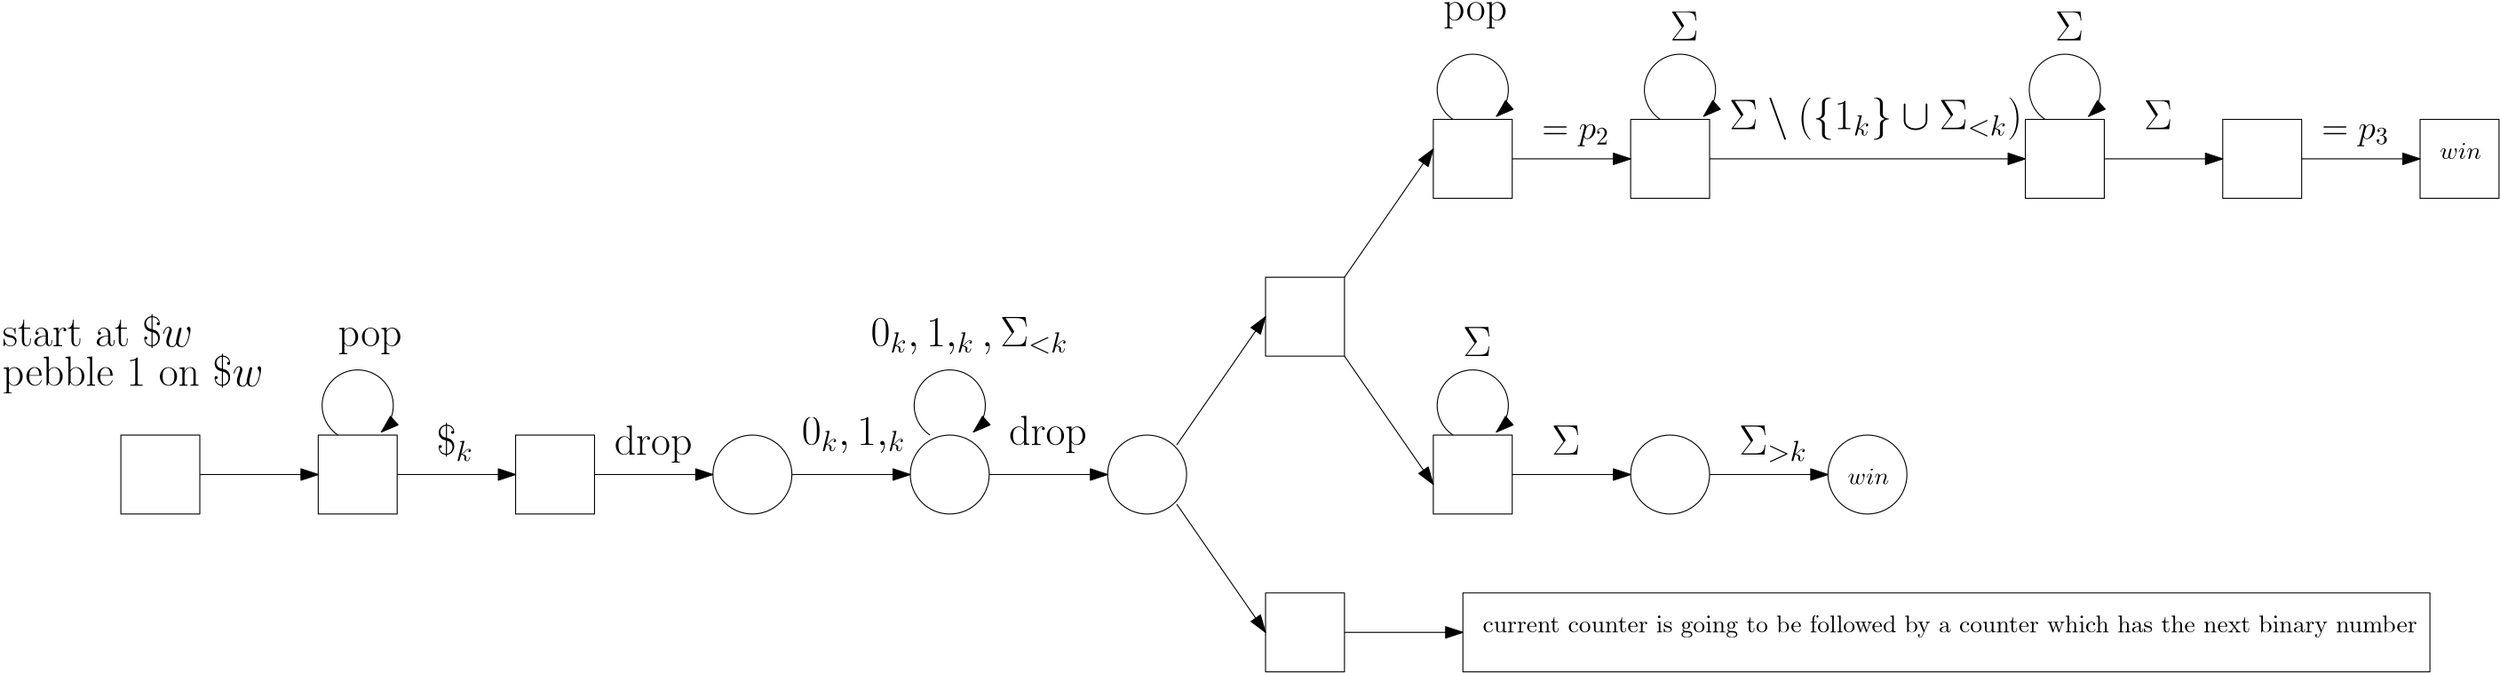 <?xml version="1.0"?>
<!DOCTYPE ipe SYSTEM "ipe.dtd">
<ipe version="70218" creator="Ipe 7.2.23">
<info created="D:20220425101751" modified="D:20220427153136"/>
<ipestyle name="basic">
<symbol name="arrow/arc(spx)">
<path stroke="sym-stroke" fill="sym-stroke" pen="sym-pen">
0 0 m
-1 0.333 l
-1 -0.333 l
h
</path>
</symbol>
<symbol name="arrow/farc(spx)">
<path stroke="sym-stroke" fill="white" pen="sym-pen">
0 0 m
-1 0.333 l
-1 -0.333 l
h
</path>
</symbol>
<symbol name="arrow/ptarc(spx)">
<path stroke="sym-stroke" fill="sym-stroke" pen="sym-pen">
0 0 m
-1 0.333 l
-0.8 0 l
-1 -0.333 l
h
</path>
</symbol>
<symbol name="arrow/fptarc(spx)">
<path stroke="sym-stroke" fill="white" pen="sym-pen">
0 0 m
-1 0.333 l
-0.8 0 l
-1 -0.333 l
h
</path>
</symbol>
<symbol name="mark/circle(sx)" transformations="translations">
<path fill="sym-stroke">
0.6 0 0 0.6 0 0 e
0.4 0 0 0.4 0 0 e
</path>
</symbol>
<symbol name="mark/disk(sx)" transformations="translations">
<path fill="sym-stroke">
0.6 0 0 0.6 0 0 e
</path>
</symbol>
<symbol name="mark/fdisk(sfx)" transformations="translations">
<group>
<path fill="sym-fill">
0.5 0 0 0.5 0 0 e
</path>
<path fill="sym-stroke" fillrule="eofill">
0.6 0 0 0.6 0 0 e
0.4 0 0 0.4 0 0 e
</path>
</group>
</symbol>
<symbol name="mark/box(sx)" transformations="translations">
<path fill="sym-stroke" fillrule="eofill">
-0.6 -0.6 m
0.6 -0.6 l
0.6 0.6 l
-0.6 0.6 l
h
-0.4 -0.4 m
0.4 -0.4 l
0.4 0.4 l
-0.4 0.4 l
h
</path>
</symbol>
<symbol name="mark/square(sx)" transformations="translations">
<path fill="sym-stroke">
-0.6 -0.6 m
0.6 -0.6 l
0.6 0.6 l
-0.6 0.6 l
h
</path>
</symbol>
<symbol name="mark/fsquare(sfx)" transformations="translations">
<group>
<path fill="sym-fill">
-0.5 -0.5 m
0.5 -0.5 l
0.5 0.5 l
-0.5 0.5 l
h
</path>
<path fill="sym-stroke" fillrule="eofill">
-0.6 -0.6 m
0.6 -0.6 l
0.6 0.6 l
-0.6 0.6 l
h
-0.4 -0.4 m
0.4 -0.4 l
0.4 0.4 l
-0.4 0.4 l
h
</path>
</group>
</symbol>
<symbol name="mark/cross(sx)" transformations="translations">
<group>
<path fill="sym-stroke">
-0.43 -0.57 m
0.57 0.43 l
0.43 0.57 l
-0.57 -0.43 l
h
</path>
<path fill="sym-stroke">
-0.43 0.57 m
0.57 -0.43 l
0.43 -0.57 l
-0.57 0.43 l
h
</path>
</group>
</symbol>
<symbol name="arrow/fnormal(spx)">
<path stroke="sym-stroke" fill="white" pen="sym-pen">
0 0 m
-1 0.333 l
-1 -0.333 l
h
</path>
</symbol>
<symbol name="arrow/pointed(spx)">
<path stroke="sym-stroke" fill="sym-stroke" pen="sym-pen">
0 0 m
-1 0.333 l
-0.8 0 l
-1 -0.333 l
h
</path>
</symbol>
<symbol name="arrow/fpointed(spx)">
<path stroke="sym-stroke" fill="white" pen="sym-pen">
0 0 m
-1 0.333 l
-0.8 0 l
-1 -0.333 l
h
</path>
</symbol>
<symbol name="arrow/linear(spx)">
<path stroke="sym-stroke" pen="sym-pen">
-1 0.333 m
0 0 l
-1 -0.333 l
</path>
</symbol>
<symbol name="arrow/fdouble(spx)">
<path stroke="sym-stroke" fill="white" pen="sym-pen">
0 0 m
-1 0.333 l
-1 -0.333 l
h
-1 0 m
-2 0.333 l
-2 -0.333 l
h
</path>
</symbol>
<symbol name="arrow/double(spx)">
<path stroke="sym-stroke" fill="sym-stroke" pen="sym-pen">
0 0 m
-1 0.333 l
-1 -0.333 l
h
-1 0 m
-2 0.333 l
-2 -0.333 l
h
</path>
</symbol>
<symbol name="arrow/mid-normal(spx)">
<path stroke="sym-stroke" fill="sym-stroke" pen="sym-pen">
0.5 0 m
-0.5 0.333 l
-0.5 -0.333 l
h
</path>
</symbol>
<symbol name="arrow/mid-fnormal(spx)">
<path stroke="sym-stroke" fill="white" pen="sym-pen">
0.5 0 m
-0.5 0.333 l
-0.5 -0.333 l
h
</path>
</symbol>
<symbol name="arrow/mid-pointed(spx)">
<path stroke="sym-stroke" fill="sym-stroke" pen="sym-pen">
0.5 0 m
-0.5 0.333 l
-0.3 0 l
-0.5 -0.333 l
h
</path>
</symbol>
<symbol name="arrow/mid-fpointed(spx)">
<path stroke="sym-stroke" fill="white" pen="sym-pen">
0.5 0 m
-0.5 0.333 l
-0.3 0 l
-0.5 -0.333 l
h
</path>
</symbol>
<symbol name="arrow/mid-double(spx)">
<path stroke="sym-stroke" fill="sym-stroke" pen="sym-pen">
1 0 m
0 0.333 l
0 -0.333 l
h
0 0 m
-1 0.333 l
-1 -0.333 l
h
</path>
</symbol>
<symbol name="arrow/mid-fdouble(spx)">
<path stroke="sym-stroke" fill="white" pen="sym-pen">
1 0 m
0 0.333 l
0 -0.333 l
h
0 0 m
-1 0.333 l
-1 -0.333 l
h
</path>
</symbol>
<anglesize name="22.5 deg" value="22.5"/>
<anglesize name="30 deg" value="30"/>
<anglesize name="45 deg" value="45"/>
<anglesize name="60 deg" value="60"/>
<anglesize name="90 deg" value="90"/>
<arrowsize name="large" value="10"/>
<arrowsize name="small" value="5"/>
<arrowsize name="tiny" value="3"/>
<color name="blue" value="0 0 1"/>
<color name="brown" value="0.647 0.165 0.165"/>
<color name="darkblue" value="0 0 0.545"/>
<color name="darkcyan" value="0 0.545 0.545"/>
<color name="darkgray" value="0.663"/>
<color name="darkgreen" value="0 0.392 0"/>
<color name="darkmagenta" value="0.545 0 0.545"/>
<color name="darkorange" value="1 0.549 0"/>
<color name="darkred" value="0.545 0 0"/>
<color name="gold" value="1 0.843 0"/>
<color name="gray" value="0.745"/>
<color name="green" value="0 1 0"/>
<color name="lightblue" value="0.678 0.847 0.902"/>
<color name="lightcyan" value="0.878 1 1"/>
<color name="lightgray" value="0.827"/>
<color name="lightgreen" value="0.565 0.933 0.565"/>
<color name="lightyellow" value="1 1 0.878"/>
<color name="navy" value="0 0 0.502"/>
<color name="orange" value="1 0.647 0"/>
<color name="pink" value="1 0.753 0.796"/>
<color name="purple" value="0.627 0.125 0.941"/>
<color name="red" value="1 0 0"/>
<color name="seagreen" value="0.18 0.545 0.341"/>
<color name="turquoise" value="0.251 0.878 0.816"/>
<color name="violet" value="0.933 0.51 0.933"/>
<color name="yellow" value="1 1 0"/>
<dashstyle name="dash dot dotted" value="[4 2 1 2 1 2] 0"/>
<dashstyle name="dash dotted" value="[4 2 1 2] 0"/>
<dashstyle name="dashed" value="[4] 0"/>
<dashstyle name="dotted" value="[1 3] 0"/>
<gridsize name="10 pts (~3.5 mm)" value="10"/>
<gridsize name="14 pts (~5 mm)" value="14"/>
<gridsize name="16 pts (~6 mm)" value="16"/>
<gridsize name="20 pts (~7 mm)" value="20"/>
<gridsize name="28 pts (~10 mm)" value="28"/>
<gridsize name="32 pts (~12 mm)" value="32"/>
<gridsize name="4 pts" value="4"/>
<gridsize name="56 pts (~20 mm)" value="56"/>
<gridsize name="8 pts (~3 mm)" value="8"/>
<opacity name="10%" value="0.1"/>
<opacity name="30%" value="0.3"/>
<opacity name="50%" value="0.5"/>
<opacity name="75%" value="0.75"/>
<pen name="fat" value="1.2"/>
<pen name="heavier" value="0.8"/>
<pen name="ultrafat" value="2"/>
<symbolsize name="large" value="5"/>
<symbolsize name="small" value="2"/>
<symbolsize name="tiny" value="1.1"/>
<textsize name="Huge" value="\Huge"/>
<textsize name="LARGE" value="\LARGE"/>
<textsize name="Large" value="\Large"/>
<textsize name="footnote" value="\footnotesize"/>
<textsize name="huge" value="\huge"/>
<textsize name="large" value="\large"/>
<textsize name="small" value="\small"/>
<textsize name="tiny" value="\tiny"/>
<textstyle name="center" begin="\begin{center}" end="\end{center}"/>
<textstyle name="item" begin="\begin{itemize}\item{}" end="\end{itemize}"/>
<textstyle name="itemize" begin="\begin{itemize}" end="\end{itemize}"/>
<tiling name="falling" angle="-60" step="4" width="1"/>
<tiling name="rising" angle="30" step="4" width="1"/>
</ipestyle>
<page>
<layer name="alpha"/>
<view layers="alpha" active="alpha"/>
<path layer="alpha" stroke="black">
64 784 m
64 752 l
96 752 l
96 784 l
h
</path>
<path stroke="black" arrow="normal/normal">
96 768 m
144 768 l
</path>
<text matrix="1 0 0 1 -32 4" transformations="translations" pos="48 816" stroke="black" type="label" width="77.166" height="12.897" depth="0.94" valign="baseline" size="LARGE">start at $\$w$</text>
<text matrix="1 0 0 1 -32 4" transformations="translations" pos="48 800" stroke="black" type="label" width="105.708" height="12.895" depth="3.35" valign="baseline" size="LARGE">pebble $1$ on $\$w$</text>
<text matrix="1 0 0 1 360 364" transformations="translations" pos="280 540" stroke="black" type="label" width="27.44" height="6.176" depth="2.79" valign="baseline" size="Large" style="math">=p_2</text>
<path matrix="1 0 0 1 464 64" stroke="black">
64 784 m
64 752 l
96 752 l
96 784 l
h
</path>
<path matrix="1 0 0 1 452 132" stroke="black" arrow="normal/normal">
152 780 m
14.4222 0 0 -14.4222 160 792 169.582 781.221 a
</path>
<path matrix="1 0 0 1 612 128" stroke="black">
64 784 m
64 752 l
96 752 l
96 784 l
h
</path>
<path matrix="1 0 0 1 772 128" stroke="black">
64 784 m
64 752 l
96 752 l
96 784 l
h
</path>
<path matrix="1 0 0 1 536 132" stroke="black" arrow="normal/normal">
152 780 m
14.4222 0 0 -14.4222 160 792 169.582 781.221 a
</path>
<path matrix="1 0 0 1 852 128" stroke="black">
64 784 m
64 752 l
96 752 l
96 784 l
h
</path>
<text matrix="1 0 0 1 596 272" transformations="translations" pos="408 624" stroke="black" type="label" width="16.813" height="6.571" depth="0" valign="baseline" style="math">win</text>
<path matrix="1 0 0 1 932 128" stroke="black">
64 784 m
64 752 l
96 752 l
96 784 l
h
</path>
<path matrix="1 0 0 1 304 -64" stroke="black" arrow="normal/normal">
256 768 m
304 768 l
</path>
<path matrix="1 0 0 1 692 128" stroke="black" arrow="normal/normal">
256 768 m
304 768 l
</path>
<path matrix="1 0 0 1 612 128" stroke="black" arrow="normal/normal">
256 768 m
304 768 l
</path>
<text matrix="1 0 0 1 460 128" transformations="translations" pos="232 816" stroke="black" type="label" width="11.493" height="11.761" depth="0" valign="baseline" size="LARGE" style="math">\Sigma</text>
<path matrix="1 0 0 1 160 0" stroke="black">
64 784 m
64 752 l
96 752 l
96 784 l
h
</path>
<path matrix="1 0 0 1 80 0" stroke="black" arrow="normal/normal">
96 768 m
144 768 l
</path>
<path matrix="1 0 0 1 160 0" stroke="black" arrow="normal/normal">
96 768 m
144 768 l
</path>
<path matrix="1 0 0 1 16 -64" stroke="black">
16 0 0 16 304 832 e
</path>
<path matrix="1 0 0 1 16 -64" stroke="black">
16 0 0 16 384 832 e
</path>
<text matrix="1 0 0 1 16 -64" transformations="translations" pos="248 840" stroke="black" type="label" width="31.581" height="11.954" depth="3.35" valign="baseline" size="LARGE">drop</text>
<text matrix="1 0 0 1 -88 140" transformations="translations" pos="280 636" stroke="black" type="label" width="14.883" height="12.898" depth="2.58" valign="baseline" size="LARGE" style="math">\$_k</text>
<path matrix="1 0 0 1 240 0" stroke="black" arrow="normal/normal">
96 768 m
144 768 l
</path>
<path matrix="1 0 0 1 320 0" stroke="black" arrow="normal/normal">
96 768 m
144 768 l
</path>
<path matrix="1 0 0 1 240 4" stroke="black" arrow="normal/normal">
152 780 m
14.4222 0 0 -14.4222 160 792 169.582 781.221 a
</path>
<text matrix="1 0 0 1 120 144" transformations="translations" pos="248 676" stroke="black" type="label" width="80.006" height="11.759" depth="3.35" valign="baseline" size="LARGE" style="math">0_k, 1,_k, \Sigma_{&lt;k}</text>
<path matrix="1 0 0 1 80 0" stroke="black">
448 720 m
448 688 l
480 688 l
480 720 l
h
</path>
<path matrix="1 0 0 1 80 0" stroke="black">
64 784 m
64 752 l
96 752 l
96 784 l
h
</path>
<path matrix="1 0 0 1 0 4" stroke="black" arrow="normal/normal">
152 780 m
14.4222 0 0 -14.4222 160 792 169.582 781.221 a
</path>
<text matrix="1 0 0 1 -96 144" transformations="translations" pos="248 676" stroke="black" type="label" width="25.934" height="7.41" depth="3.35" valign="baseline" size="LARGE">pop</text>
<text matrix="1 0 0 1 176 -60" transformations="translations" pos="248 840" stroke="black" type="label" width="31.581" height="11.954" depth="3.35" valign="baseline" size="LARGE">drop</text>
<text matrix="1 0 0 1 92 104" transformations="translations" pos="248 676" stroke="black" type="label" width="42" height="11.095" depth="3.35" valign="baseline" size="LARGE" style="math">0_k, 1,_k</text>
<path matrix="1 0 0 1 48 240" stroke="black">
16 0 0 16 432 528 e
</path>
<path matrix="1 0 0 1 48 240" stroke="black" arrow="normal/normal">
444 516 m
480 464 l
</path>
<path matrix="1 0 0 1 48 240" stroke="black" arrow="normal/normal">
444 540 m
480 592 l
</path>
<text matrix="1 0 0 1 72 260" transformations="translations" pos="544 444" stroke="black" type="label" width="379.134" height="6.926" depth="1.93" valign="baseline">current counter is going to be followed by a counter which has the next
binary number</text>
<path matrix="1 0 0 1 532 128" stroke="black" arrow="normal/normal">
96 768 m
144 768 l
</path>
<path matrix="1 0 0 1 532 128" stroke="black">
64 784 m
64 752 l
96 752 l
96 784 l
h
</path>
<text matrix="1 0 0 1 352 276" transformations="translations" pos="248 676" stroke="black" type="label" width="25.934" height="7.41" depth="3.35" valign="baseline" size="LARGE">pop</text>
<path matrix="1 0 0 1 692 132" stroke="black" arrow="normal/normal">
152 780 m
14.4222 0 0 -14.4222 160 792 169.582 781.221 a
</path>
<text matrix="1 0 0 1 616 128" transformations="translations" pos="232 816" stroke="black" type="label" width="11.493" height="11.761" depth="0" valign="baseline" size="LARGE" style="math">\Sigma</text>
<text matrix="1 0 0 1 652 92" transformations="translations" pos="232 816" stroke="black" type="label" width="11.493" height="11.761" depth="0" valign="baseline" size="LARGE" style="math">\Sigma</text>
<text matrix="1 0 0 1 676 364" transformations="translations" pos="280 540" stroke="black" type="label" width="27.44" height="6.176" depth="2.79" valign="baseline" size="Large" style="math">=p_3</text>
<path matrix="1 0 0 1 116 308" stroke="black" arrow="normal/normal">
444 540 m
480 592 l
</path>
<text matrix="1 0 0 1 -68 40" transformations="translations" pos="784 868" stroke="black" type="label" width="118.757" height="12.915" depth="4.3" valign="baseline" size="LARGE" style="math">\Sigma \setminus (\{ 1_k \} \cup \Sigma_{&lt;k})</text>
<path matrix="1 0 0 1 -80 0" stroke="black" arrow="normal/normal">
788 896 m
916 896 l
</path>
<path matrix="1 0 0 1 36 12" stroke="black" arrow="normal/normal">
524 804 m
560 752 l
</path>
<path matrix="1 0 0 1 -4 0" stroke="black">
612 720 m
612 688 l
1004 688 l
1004 720 l
h
</path>
<path matrix="1 0 0 1 452 4" stroke="black" arrow="normal/normal">
152 780 m
14.4222 0 0 -14.4222 160 792 169.582 781.221 a
</path>
<text matrix="1 0 0 1 412 -40" transformations="translations" pos="232 816" stroke="black" type="label" width="11.493" height="11.761" depth="0" valign="baseline" size="LARGE" style="math">\Sigma</text>
<text matrix="1 0 0 1 356 140" transformations="translations" pos="408 624" stroke="black" type="label" width="16.813" height="6.571" depth="0" valign="baseline" style="math">win</text>
<text matrix="1 0 0 1 376 0" transformations="translations" pos="232 816" stroke="black" type="label" width="11.493" height="11.761" depth="0" valign="baseline" size="LARGE" style="math">\Sigma</text>
<path matrix="1 0 0 1 532 0" stroke="black" arrow="normal/normal">
96 768 m
144 768 l
</path>
<path matrix="1 0 0 1 612 0" stroke="black" arrow="normal/normal">
96 768 m
144 768 l
</path>
<path matrix="1 0 0 1 532 0" stroke="black">
64 784 m
64 752 l
96 752 l
96 784 l
h
</path>
<path matrix="1 0 0 1 308 -64" stroke="black">
16 0 0 16 384 832 e
</path>
<path matrix="1 0 0 1 388 -64" stroke="black">
16 0 0 16 384 832 e
</path>
<text matrix="1 0 0 1 516 240" transformations="translations" pos="204 536" stroke="black" type="label" width="27.585" height="11.763" depth="2.9" valign="baseline" size="LARGE" style="math">\Sigma_{&gt;k}</text>
</page>
</ipe>
